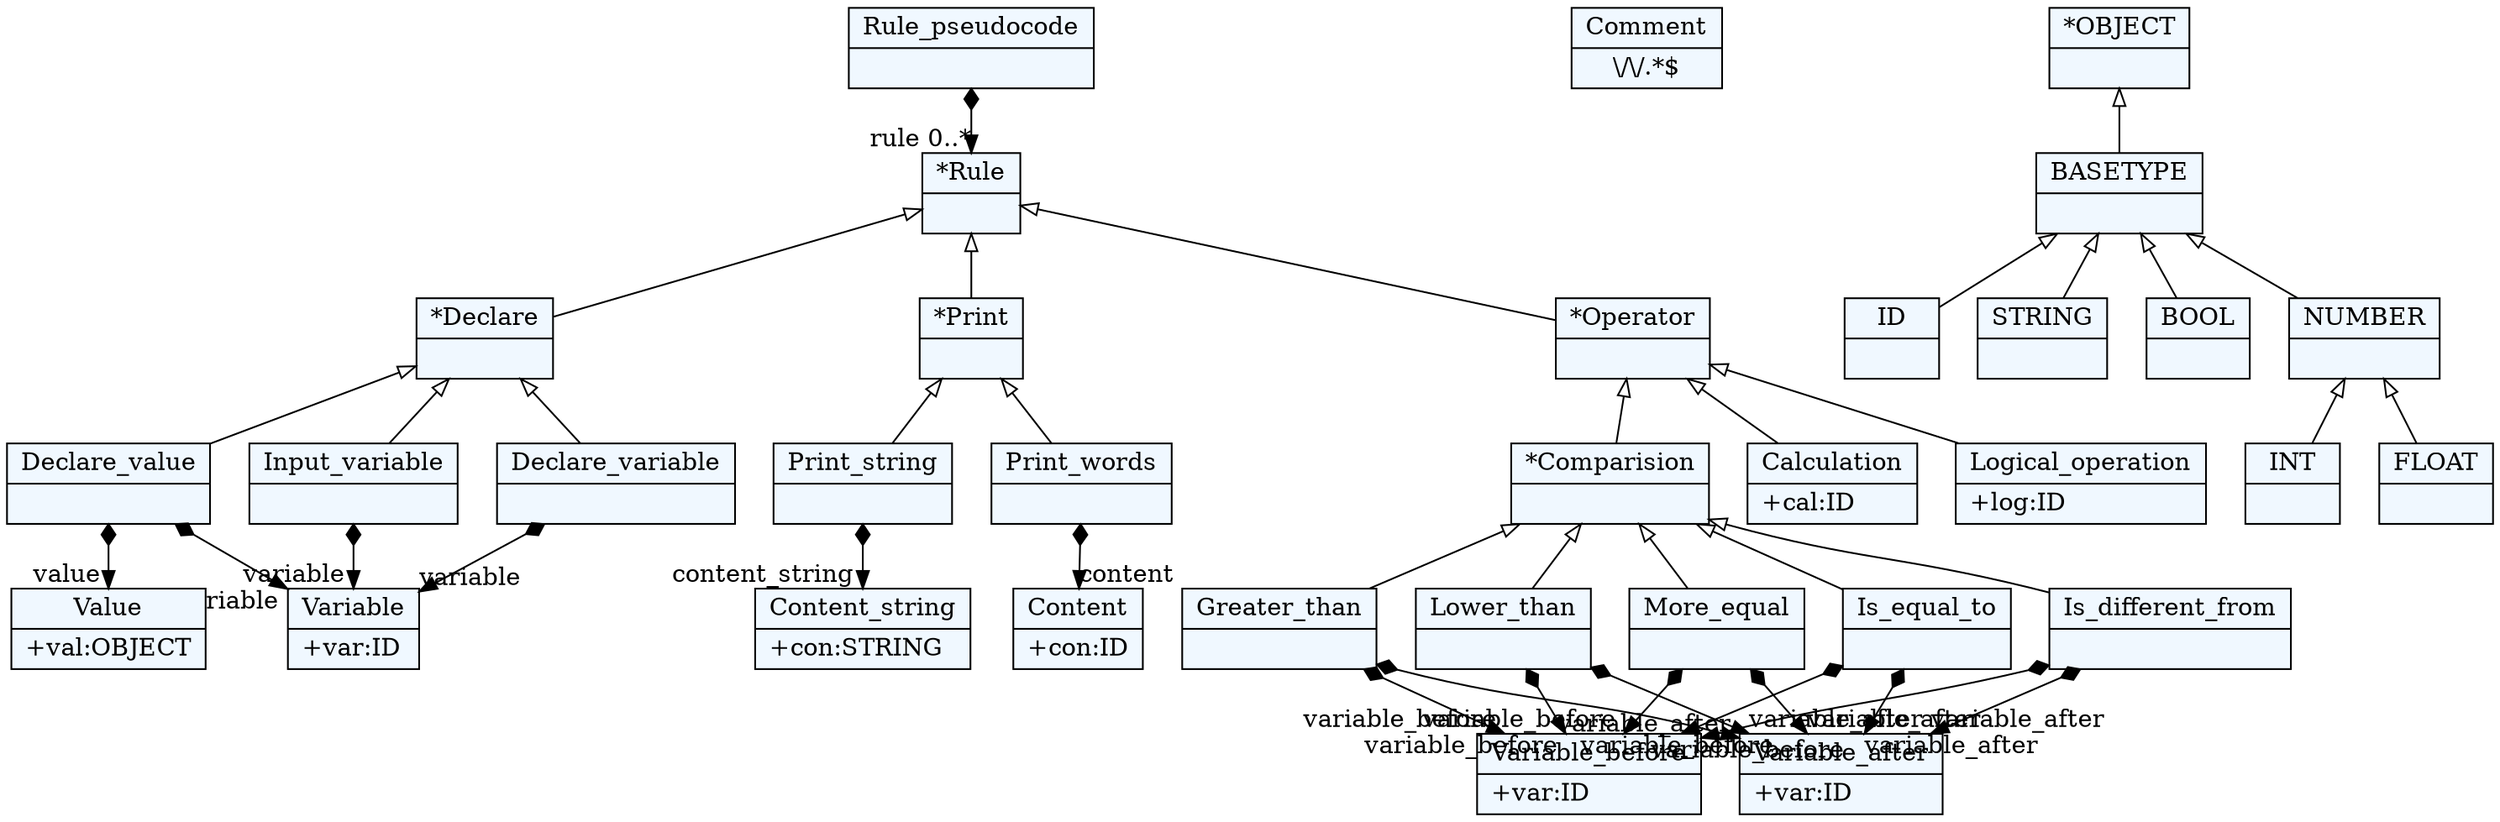 
    digraph xtext {
    fontname = "Bitstream Vera Sans"
    fontsize = 8
    node[
        shape=record,
        style=filled,
        fillcolor=aliceblue
    ]
    nodesep = 0.3
    edge[dir=black,arrowtail=empty]


1760772748616 -> 1760772759000[arrowtail=diamond, dir=both, headlabel="rule 0..*"]
1760772748616[ label="{Rule_pseudocode|}"]

1760772759000[ label="{*Rule|}"]
1760772759000 -> 1760772728792 [dir=back]
1760772759000 -> 1760772776936 [dir=back]
1760772759000 -> 1760772673096 [dir=back]

1760772728792[ label="{*Declare|}"]
1760772728792 -> 1760772761832 [dir=back]
1760772728792 -> 1760772773160 [dir=back]
1760772728792 -> 1760772765608 [dir=back]

1760772761832 -> 1760772768440[arrowtail=diamond, dir=both, headlabel="variable "]
1760772761832[ label="{Declare_variable|}"]

1760772773160 -> 1760772768440[arrowtail=diamond, dir=both, headlabel="variable "]
1760772773160[ label="{Input_variable|}"]

1760772765608 -> 1760772768440[arrowtail=diamond, dir=both, headlabel="variable "]
1760772765608 -> 1760772772216[arrowtail=diamond, dir=both, headlabel="value "]
1760772765608[ label="{Declare_value|}"]

1760772768440[ label="{Variable|+var:ID\l}"]

1760772772216[ label="{Value|+val:OBJECT\l}"]

1760772776936[ label="{*Print|}"]
1760772776936 -> 1760772777880 [dir=back]
1760772776936 -> 1760772782600 [dir=back]

1760772777880 -> 1760772783544[arrowtail=diamond, dir=both, headlabel="content_string "]
1760772777880[ label="{Print_string|}"]

1760772782600 -> 1760772665544[arrowtail=diamond, dir=both, headlabel="content "]
1760772782600[ label="{Print_words|}"]

1760772783544[ label="{Content_string|+con:STRING\l}"]

1760772665544[ label="{Content|+con:ID\l}"]

1760772673096[ label="{*Operator|}"]
1760772673096 -> 1760772672152 [dir=back]
1760772673096 -> 1760772657992 [dir=back]
1760772673096 -> 1760772671208 [dir=back]

1760772672152[ label="{*Comparision|}"]
1760772672152 -> 1760772666488 [dir=back]
1760772672152 -> 1760772657048 [dir=back]
1760772672152 -> 1760772660824 [dir=back]
1760772672152 -> 1760772669320 [dir=back]
1760772672152 -> 1760772676872 [dir=back]

1760772666488 -> 1760772678760[arrowtail=diamond, dir=both, headlabel="variable_before "]
1760772666488 -> 1760772681592[arrowtail=diamond, dir=both, headlabel="variable_after "]
1760772666488[ label="{Greater_than|}"]

1760772657048 -> 1760772678760[arrowtail=diamond, dir=both, headlabel="variable_before "]
1760772657048 -> 1760772681592[arrowtail=diamond, dir=both, headlabel="variable_after "]
1760772657048[ label="{Lower_than|}"]

1760772660824 -> 1760772678760[arrowtail=diamond, dir=both, headlabel="variable_before "]
1760772660824 -> 1760772681592[arrowtail=diamond, dir=both, headlabel="variable_after "]
1760772660824[ label="{More_equal|}"]

1760772669320 -> 1760772678760[arrowtail=diamond, dir=both, headlabel="variable_before "]
1760772669320 -> 1760772681592[arrowtail=diamond, dir=both, headlabel="variable_after "]
1760772669320[ label="{Is_equal_to|}"]

1760772676872 -> 1760772678760[arrowtail=diamond, dir=both, headlabel="variable_before "]
1760772676872 -> 1760772681592[arrowtail=diamond, dir=both, headlabel="variable_after "]
1760772676872[ label="{Is_different_from|}"]

1760772678760[ label="{Variable_before|+var:ID\l}"]

1760772681592[ label="{Variable_after|+var:ID\l}"]

1760772657992[ label="{Calculation|+cal:ID\l}"]

1760772671208[ label="{Logical_operation|+log:ID\l}"]

1760772690088[ label="{Comment|\\/\\/.*$}"]

1760772743896[ label="{ID|}"]

1760772744840[ label="{STRING|}"]

1760772717464[ label="{BOOL|}"]

1760772718408[ label="{INT|}"]

1760772757112[ label="{FLOAT|}"]

1760772753336[ label="{NUMBER|}"]
1760772753336 -> 1760772757112 [dir=back]
1760772753336 -> 1760772718408 [dir=back]

1760772755224[ label="{BASETYPE|}"]
1760772755224 -> 1760772753336 [dir=back]
1760772755224 -> 1760772717464 [dir=back]
1760772755224 -> 1760772743896 [dir=back]
1760772755224 -> 1760772744840 [dir=back]

1760772727848[ label="{*OBJECT|}"]
1760772727848 -> 1760772755224 [dir=back]


}
